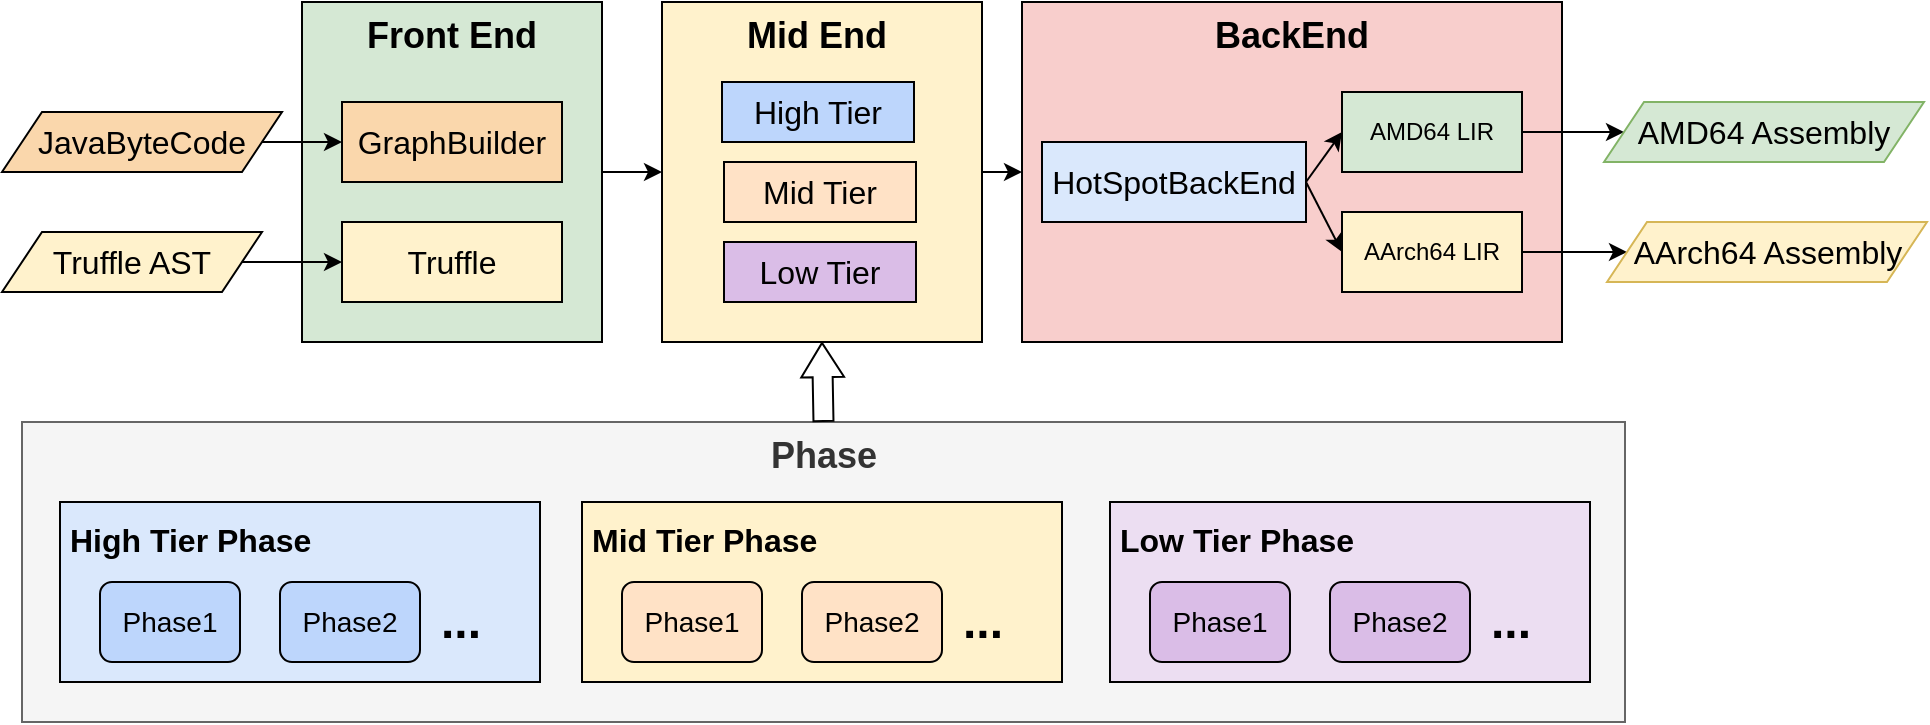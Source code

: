 <mxfile version="26.2.9">
  <diagram name="Page-1" id="MgzorA2moqm_CeeAu_sn">
    <mxGraphModel dx="2187" dy="719" grid="1" gridSize="10" guides="1" tooltips="1" connect="1" arrows="1" fold="1" page="1" pageScale="1" pageWidth="827" pageHeight="1169" math="0" shadow="0">
      <root>
        <mxCell id="0" />
        <mxCell id="1" parent="0" />
        <mxCell id="V28VGYGWBruspyK0fXsI-22" style="edgeStyle=orthogonalEdgeStyle;rounded=0;orthogonalLoop=1;jettySize=auto;html=1;exitX=1;exitY=0.5;exitDx=0;exitDy=0;entryX=0;entryY=0.5;entryDx=0;entryDy=0;" parent="1" source="V28VGYGWBruspyK0fXsI-3" target="V28VGYGWBruspyK0fXsI-8" edge="1">
          <mxGeometry relative="1" as="geometry" />
        </mxCell>
        <mxCell id="V28VGYGWBruspyK0fXsI-3" value="&lt;font style=&quot;font-size: 18px;&quot;&gt;&lt;b&gt;Front End&lt;/b&gt;&lt;/font&gt;" style="rounded=0;whiteSpace=wrap;html=1;verticalAlign=top;fillColor=#d5e8d4;strokeColor=default;" parent="1" vertex="1">
          <mxGeometry x="100" y="60" width="150" height="170" as="geometry" />
        </mxCell>
        <mxCell id="V28VGYGWBruspyK0fXsI-1" value="&lt;font style=&quot;font-size: 16px;&quot;&gt;GraphBuilder&lt;/font&gt;" style="rounded=0;whiteSpace=wrap;html=1;fillColor=#fad7ac;strokeColor=default;" parent="1" vertex="1">
          <mxGeometry x="120" y="110" width="110" height="40" as="geometry" />
        </mxCell>
        <mxCell id="V28VGYGWBruspyK0fXsI-2" value="&lt;font style=&quot;font-size: 16px;&quot;&gt;Truffle&lt;/font&gt;" style="rounded=0;whiteSpace=wrap;html=1;fillColor=#fff2cc;strokeColor=default;" parent="1" vertex="1">
          <mxGeometry x="120" y="170" width="110" height="40" as="geometry" />
        </mxCell>
        <mxCell id="V28VGYGWBruspyK0fXsI-19" style="edgeStyle=orthogonalEdgeStyle;rounded=0;orthogonalLoop=1;jettySize=auto;html=1;exitX=1;exitY=0.5;exitDx=0;exitDy=0;entryX=0;entryY=0.5;entryDx=0;entryDy=0;" parent="1" source="V28VGYGWBruspyK0fXsI-5" target="V28VGYGWBruspyK0fXsI-1" edge="1">
          <mxGeometry relative="1" as="geometry" />
        </mxCell>
        <mxCell id="V28VGYGWBruspyK0fXsI-5" value="&lt;span style=&quot;text-wrap-mode: nowrap;&quot;&gt;&lt;font style=&quot;font-size: 16px;&quot;&gt;JavaByteCode&lt;/font&gt;&lt;/span&gt;" style="shape=parallelogram;perimeter=parallelogramPerimeter;whiteSpace=wrap;html=1;fixedSize=1;fillColor=#fad7ac;strokeColor=default;" parent="1" vertex="1">
          <mxGeometry x="-50" y="115" width="140" height="30" as="geometry" />
        </mxCell>
        <mxCell id="V28VGYGWBruspyK0fXsI-21" style="edgeStyle=orthogonalEdgeStyle;rounded=0;orthogonalLoop=1;jettySize=auto;html=1;exitX=1;exitY=0.5;exitDx=0;exitDy=0;entryX=0;entryY=0.5;entryDx=0;entryDy=0;" parent="1" source="V28VGYGWBruspyK0fXsI-6" target="V28VGYGWBruspyK0fXsI-2" edge="1">
          <mxGeometry relative="1" as="geometry" />
        </mxCell>
        <mxCell id="V28VGYGWBruspyK0fXsI-6" value="&lt;span style=&quot;text-wrap-mode: nowrap;&quot;&gt;&lt;font style=&quot;font-size: 16px;&quot;&gt;Truffle AST&lt;/font&gt;&lt;/span&gt;" style="shape=parallelogram;perimeter=parallelogramPerimeter;whiteSpace=wrap;html=1;fixedSize=1;fillColor=#fff2cc;strokeColor=default;" parent="1" vertex="1">
          <mxGeometry x="-50" y="175" width="130" height="30" as="geometry" />
        </mxCell>
        <mxCell id="V28VGYGWBruspyK0fXsI-23" style="edgeStyle=orthogonalEdgeStyle;rounded=0;orthogonalLoop=1;jettySize=auto;html=1;exitX=1;exitY=0.5;exitDx=0;exitDy=0;entryX=0;entryY=0.5;entryDx=0;entryDy=0;" parent="1" source="V28VGYGWBruspyK0fXsI-8" target="V28VGYGWBruspyK0fXsI-9" edge="1">
          <mxGeometry relative="1" as="geometry" />
        </mxCell>
        <mxCell id="V28VGYGWBruspyK0fXsI-8" value="&lt;font style=&quot;font-size: 18px;&quot;&gt;&lt;b&gt;Mid End&amp;nbsp;&lt;/b&gt;&lt;/font&gt;" style="rounded=0;whiteSpace=wrap;html=1;verticalAlign=top;fillColor=#fff2cc;strokeColor=default;" parent="1" vertex="1">
          <mxGeometry x="280" y="60" width="160" height="170" as="geometry" />
        </mxCell>
        <mxCell id="V28VGYGWBruspyK0fXsI-9" value="&lt;font style=&quot;font-size: 18px;&quot;&gt;&lt;b&gt;BackEnd&lt;/b&gt;&lt;/font&gt;" style="rounded=0;whiteSpace=wrap;html=1;verticalAlign=top;fillColor=#f8cecc;strokeColor=default;" parent="1" vertex="1">
          <mxGeometry x="460" y="60" width="270" height="170" as="geometry" />
        </mxCell>
        <mxCell id="V28VGYGWBruspyK0fXsI-10" value="&lt;font style=&quot;font-size: 16px;&quot;&gt;High Tier&lt;/font&gt;" style="rounded=0;whiteSpace=wrap;html=1;fillColor=#BDD6FC;strokeColor=default;" parent="1" vertex="1">
          <mxGeometry x="310" y="100" width="96" height="30" as="geometry" />
        </mxCell>
        <mxCell id="V28VGYGWBruspyK0fXsI-11" value="&lt;font style=&quot;font-size: 16px;&quot;&gt;Mid Tier&lt;/font&gt;" style="rounded=0;whiteSpace=wrap;html=1;fillColor=#FFE2C6;strokeColor=default;" parent="1" vertex="1">
          <mxGeometry x="311" y="140" width="96" height="30" as="geometry" />
        </mxCell>
        <mxCell id="V28VGYGWBruspyK0fXsI-12" value="&lt;font style=&quot;font-size: 16px;&quot;&gt;Low Tier&lt;/font&gt;" style="rounded=0;whiteSpace=wrap;html=1;fillColor=light-dark(#dabde7, #392f3f);strokeColor=default;" parent="1" vertex="1">
          <mxGeometry x="311" y="180" width="96" height="30" as="geometry" />
        </mxCell>
        <mxCell id="V28VGYGWBruspyK0fXsI-17" style="rounded=0;orthogonalLoop=1;jettySize=auto;html=1;exitX=1;exitY=0.5;exitDx=0;exitDy=0;entryX=0;entryY=0.5;entryDx=0;entryDy=0;" parent="1" source="V28VGYGWBruspyK0fXsI-14" target="V28VGYGWBruspyK0fXsI-15" edge="1">
          <mxGeometry relative="1" as="geometry" />
        </mxCell>
        <mxCell id="V28VGYGWBruspyK0fXsI-18" style="rounded=0;orthogonalLoop=1;jettySize=auto;html=1;exitX=1;exitY=0.5;exitDx=0;exitDy=0;entryX=0;entryY=0.5;entryDx=0;entryDy=0;" parent="1" source="V28VGYGWBruspyK0fXsI-14" target="V28VGYGWBruspyK0fXsI-16" edge="1">
          <mxGeometry relative="1" as="geometry" />
        </mxCell>
        <mxCell id="V28VGYGWBruspyK0fXsI-14" value="&lt;font style=&quot;font-size: 16px;&quot;&gt;HotSpotBackEnd&lt;/font&gt;" style="rounded=0;whiteSpace=wrap;html=1;fillColor=#dae8fc;strokeColor=default;" parent="1" vertex="1">
          <mxGeometry x="470" y="130" width="132" height="40" as="geometry" />
        </mxCell>
        <mxCell id="5idZe8mrwgRvbqZLDoa3-4" style="edgeStyle=orthogonalEdgeStyle;rounded=0;orthogonalLoop=1;jettySize=auto;html=1;entryX=0;entryY=0.5;entryDx=0;entryDy=0;" edge="1" parent="1" source="V28VGYGWBruspyK0fXsI-15" target="5idZe8mrwgRvbqZLDoa3-1">
          <mxGeometry relative="1" as="geometry" />
        </mxCell>
        <mxCell id="V28VGYGWBruspyK0fXsI-15" value="AMD64 LIR" style="rounded=0;whiteSpace=wrap;html=1;fillColor=#d5e8d4;strokeColor=default;" parent="1" vertex="1">
          <mxGeometry x="620" y="105" width="90" height="40" as="geometry" />
        </mxCell>
        <mxCell id="5idZe8mrwgRvbqZLDoa3-6" style="edgeStyle=orthogonalEdgeStyle;rounded=0;orthogonalLoop=1;jettySize=auto;html=1;entryX=0;entryY=0.5;entryDx=0;entryDy=0;" edge="1" parent="1" source="V28VGYGWBruspyK0fXsI-16" target="5idZe8mrwgRvbqZLDoa3-2">
          <mxGeometry relative="1" as="geometry" />
        </mxCell>
        <mxCell id="V28VGYGWBruspyK0fXsI-16" value="AArch64 LIR" style="rounded=0;whiteSpace=wrap;html=1;fillColor=#fff2cc;strokeColor=default;" parent="1" vertex="1">
          <mxGeometry x="620" y="165" width="90" height="40" as="geometry" />
        </mxCell>
        <mxCell id="V28VGYGWBruspyK0fXsI-24" value="&lt;font style=&quot;font-size: 18px;&quot;&gt;&lt;b&gt;Phase&lt;/b&gt;&lt;/font&gt;" style="rounded=0;whiteSpace=wrap;html=1;verticalAlign=top;fillColor=#f5f5f5;fontColor=#333333;strokeColor=#666666;" parent="1" vertex="1">
          <mxGeometry x="-40" y="270" width="801.5" height="150" as="geometry" />
        </mxCell>
        <mxCell id="V28VGYGWBruspyK0fXsI-25" value="&lt;font style=&quot;font-size: 16px;&quot;&gt;&lt;b style=&quot;&quot;&gt;High Tier Phase&lt;/b&gt;&lt;/font&gt;" style="rounded=0;whiteSpace=wrap;html=1;verticalAlign=top;align=left;spacing=5;fillColor=#dae8fc;strokeColor=default;" parent="1" vertex="1">
          <mxGeometry x="-21" y="310" width="240" height="90" as="geometry" />
        </mxCell>
        <mxCell id="V28VGYGWBruspyK0fXsI-26" value="&lt;font style=&quot;font-size: 14px;&quot;&gt;Phase1&lt;/font&gt;" style="rounded=1;whiteSpace=wrap;html=1;fillColor=#BDD6FC;strokeColor=default;" parent="1" vertex="1">
          <mxGeometry x="-1" y="350" width="70" height="40" as="geometry" />
        </mxCell>
        <mxCell id="V28VGYGWBruspyK0fXsI-27" value="&lt;font style=&quot;font-size: 14px;&quot;&gt;Phase2&lt;/font&gt;" style="rounded=1;whiteSpace=wrap;html=1;fillColor=#BDD6FC;strokeColor=default;" parent="1" vertex="1">
          <mxGeometry x="89" y="350" width="70" height="40" as="geometry" />
        </mxCell>
        <mxCell id="V28VGYGWBruspyK0fXsI-29" value="&lt;font style=&quot;font-size: 24px;&quot;&gt;&lt;b style=&quot;&quot;&gt;...&lt;/b&gt;&lt;/font&gt;" style="text;html=1;align=center;verticalAlign=middle;resizable=0;points=[];autosize=1;strokeColor=none;fillColor=none;" parent="1" vertex="1">
          <mxGeometry x="159" y="350" width="40" height="40" as="geometry" />
        </mxCell>
        <mxCell id="V28VGYGWBruspyK0fXsI-30" value="&lt;font style=&quot;font-size: 16px;&quot;&gt;&lt;b style=&quot;&quot;&gt;Mid Tier Phase&lt;/b&gt;&lt;/font&gt;" style="rounded=0;whiteSpace=wrap;html=1;verticalAlign=top;align=left;spacing=5;fillColor=#fff2cc;strokeColor=default;" parent="1" vertex="1">
          <mxGeometry x="240" y="310" width="240" height="90" as="geometry" />
        </mxCell>
        <mxCell id="V28VGYGWBruspyK0fXsI-31" value="&lt;span style=&quot;font-size: 14px;&quot;&gt;Phase1&lt;/span&gt;" style="rounded=1;whiteSpace=wrap;html=1;fillColor=#FFE2C6;strokeColor=default;" parent="1" vertex="1">
          <mxGeometry x="260" y="350" width="70" height="40" as="geometry" />
        </mxCell>
        <mxCell id="V28VGYGWBruspyK0fXsI-32" value="&lt;span style=&quot;font-size: 14px;&quot;&gt;Phase2&lt;/span&gt;" style="rounded=1;whiteSpace=wrap;html=1;fillColor=#FFE2C6;strokeColor=default;" parent="1" vertex="1">
          <mxGeometry x="350" y="350" width="70" height="40" as="geometry" />
        </mxCell>
        <mxCell id="V28VGYGWBruspyK0fXsI-33" value="&lt;font style=&quot;font-size: 24px;&quot;&gt;&lt;b style=&quot;&quot;&gt;...&lt;/b&gt;&lt;/font&gt;" style="text;html=1;align=center;verticalAlign=middle;resizable=0;points=[];autosize=1;strokeColor=none;fillColor=none;" parent="1" vertex="1">
          <mxGeometry x="420" y="350" width="40" height="40" as="geometry" />
        </mxCell>
        <mxCell id="V28VGYGWBruspyK0fXsI-34" value="&lt;font style=&quot;font-size: 16px;&quot;&gt;&lt;b style=&quot;&quot;&gt;Low Tier Phase&lt;/b&gt;&lt;/font&gt;" style="rounded=0;whiteSpace=wrap;html=1;verticalAlign=top;align=left;spacing=5;fillColor=#ECDEF2;strokeColor=default;" parent="1" vertex="1">
          <mxGeometry x="504" y="310" width="240" height="90" as="geometry" />
        </mxCell>
        <mxCell id="V28VGYGWBruspyK0fXsI-35" value="&lt;span style=&quot;font-size: 14px;&quot;&gt;Phase1&lt;/span&gt;" style="rounded=1;whiteSpace=wrap;html=1;fillColor=#DABDE7;strokeColor=default;" parent="1" vertex="1">
          <mxGeometry x="524" y="350" width="70" height="40" as="geometry" />
        </mxCell>
        <mxCell id="V28VGYGWBruspyK0fXsI-36" value="&lt;span style=&quot;font-size: 14px;&quot;&gt;Phase2&lt;/span&gt;" style="rounded=1;whiteSpace=wrap;html=1;fillColor=#DABDE7;strokeColor=default;" parent="1" vertex="1">
          <mxGeometry x="614" y="350" width="70" height="40" as="geometry" />
        </mxCell>
        <mxCell id="V28VGYGWBruspyK0fXsI-37" value="&lt;font style=&quot;font-size: 24px;&quot;&gt;&lt;b style=&quot;&quot;&gt;...&lt;/b&gt;&lt;/font&gt;" style="text;html=1;align=center;verticalAlign=middle;resizable=0;points=[];autosize=1;strokeColor=none;fillColor=none;" parent="1" vertex="1">
          <mxGeometry x="684" y="350" width="40" height="40" as="geometry" />
        </mxCell>
        <mxCell id="V28VGYGWBruspyK0fXsI-38" value="" style="shape=flexArrow;endArrow=classic;html=1;rounded=0;entryX=0.5;entryY=1;entryDx=0;entryDy=0;exitX=0.5;exitY=0;exitDx=0;exitDy=0;endWidth=10.37;endSize=5.363;" parent="1" source="V28VGYGWBruspyK0fXsI-24" target="V28VGYGWBruspyK0fXsI-8" edge="1">
          <mxGeometry width="50" height="50" relative="1" as="geometry">
            <mxPoint x="350" y="290" as="sourcePoint" />
            <mxPoint x="400" y="240" as="targetPoint" />
          </mxGeometry>
        </mxCell>
        <mxCell id="5idZe8mrwgRvbqZLDoa3-1" value="&lt;span style=&quot;text-wrap-mode: nowrap;&quot;&gt;&lt;font style=&quot;font-size: 16px;&quot;&gt;AMD64 Assembly&lt;/font&gt;&lt;/span&gt;" style="shape=parallelogram;perimeter=parallelogramPerimeter;whiteSpace=wrap;html=1;fixedSize=1;fillColor=#d5e8d4;strokeColor=#82b366;" vertex="1" parent="1">
          <mxGeometry x="751" y="110" width="160" height="30" as="geometry" />
        </mxCell>
        <mxCell id="5idZe8mrwgRvbqZLDoa3-2" value="&lt;span style=&quot;text-wrap-mode: nowrap;&quot;&gt;&lt;font style=&quot;font-size: 16px;&quot;&gt;AArch64 Assembly&lt;/font&gt;&lt;/span&gt;" style="shape=parallelogram;perimeter=parallelogramPerimeter;whiteSpace=wrap;html=1;fixedSize=1;fillColor=#fff2cc;strokeColor=#d6b656;" vertex="1" parent="1">
          <mxGeometry x="752.5" y="170" width="160" height="30" as="geometry" />
        </mxCell>
      </root>
    </mxGraphModel>
  </diagram>
</mxfile>
